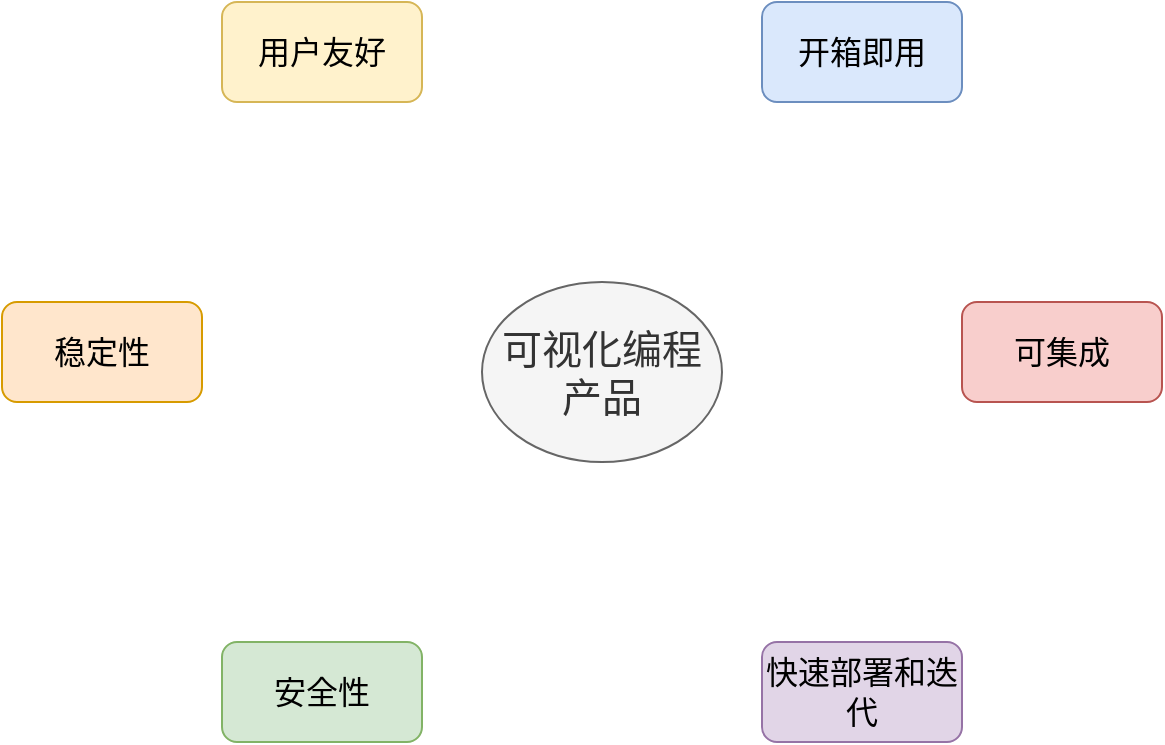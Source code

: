 <mxfile version="24.0.6" type="github">
  <diagram name="第 1 页" id="LhYoBNnIXYvUIdakrXG9">
    <mxGraphModel dx="1367" dy="914" grid="1" gridSize="10" guides="1" tooltips="1" connect="1" arrows="1" fold="1" page="1" pageScale="1" pageWidth="827" pageHeight="1169" math="0" shadow="0">
      <root>
        <mxCell id="0" />
        <mxCell id="1" parent="0" />
        <mxCell id="B5gOMp8xm6Joewe3P2-x-8" value="&lt;font style=&quot;font-size: 16px;&quot;&gt;开箱即用&lt;/font&gt;" style="rounded=1;whiteSpace=wrap;html=1;fontSize=16;fillColor=#dae8fc;strokeColor=#6c8ebf;" vertex="1" parent="1">
          <mxGeometry x="470" y="270" width="100" height="50" as="geometry" />
        </mxCell>
        <mxCell id="B5gOMp8xm6Joewe3P2-x-9" value="&lt;font style=&quot;font-size: 16px;&quot;&gt;用户友好&lt;/font&gt;" style="rounded=1;whiteSpace=wrap;html=1;fontSize=16;fillColor=#fff2cc;strokeColor=#d6b656;" vertex="1" parent="1">
          <mxGeometry x="200" y="270" width="100" height="50" as="geometry" />
        </mxCell>
        <mxCell id="B5gOMp8xm6Joewe3P2-x-13" value="&lt;span style=&quot;font-size: 16px;&quot;&gt;快速部署和迭代&lt;/span&gt;" style="rounded=1;whiteSpace=wrap;html=1;fontSize=16;fillColor=#e1d5e7;strokeColor=#9673a6;" vertex="1" parent="1">
          <mxGeometry x="470" y="590" width="100" height="50" as="geometry" />
        </mxCell>
        <mxCell id="B5gOMp8xm6Joewe3P2-x-18" value="安全性" style="rounded=1;whiteSpace=wrap;html=1;fontSize=16;fillColor=#d5e8d4;strokeColor=#82b366;" vertex="1" parent="1">
          <mxGeometry x="200" y="590" width="100" height="50" as="geometry" />
        </mxCell>
        <mxCell id="B5gOMp8xm6Joewe3P2-x-19" value="稳定性" style="rounded=1;whiteSpace=wrap;html=1;fontSize=16;fillColor=#ffe6cc;strokeColor=#d79b00;" vertex="1" parent="1">
          <mxGeometry x="90" y="420" width="100" height="50" as="geometry" />
        </mxCell>
        <mxCell id="B5gOMp8xm6Joewe3P2-x-20" value="可集成" style="rounded=1;whiteSpace=wrap;html=1;fontSize=16;fillColor=#f8cecc;strokeColor=#b85450;" vertex="1" parent="1">
          <mxGeometry x="570" y="420" width="100" height="50" as="geometry" />
        </mxCell>
        <mxCell id="B5gOMp8xm6Joewe3P2-x-23" value="&lt;span style=&quot;color: rgb(51, 51, 51);&quot;&gt;&lt;font style=&quot;font-size: 20px;&quot;&gt;可视化编程产品&lt;/font&gt;&lt;/span&gt;" style="ellipse;whiteSpace=wrap;html=1;fillColor=#f5f5f5;fontColor=#333333;strokeColor=#666666;" vertex="1" parent="1">
          <mxGeometry x="330" y="410" width="120" height="90" as="geometry" />
        </mxCell>
      </root>
    </mxGraphModel>
  </diagram>
</mxfile>
